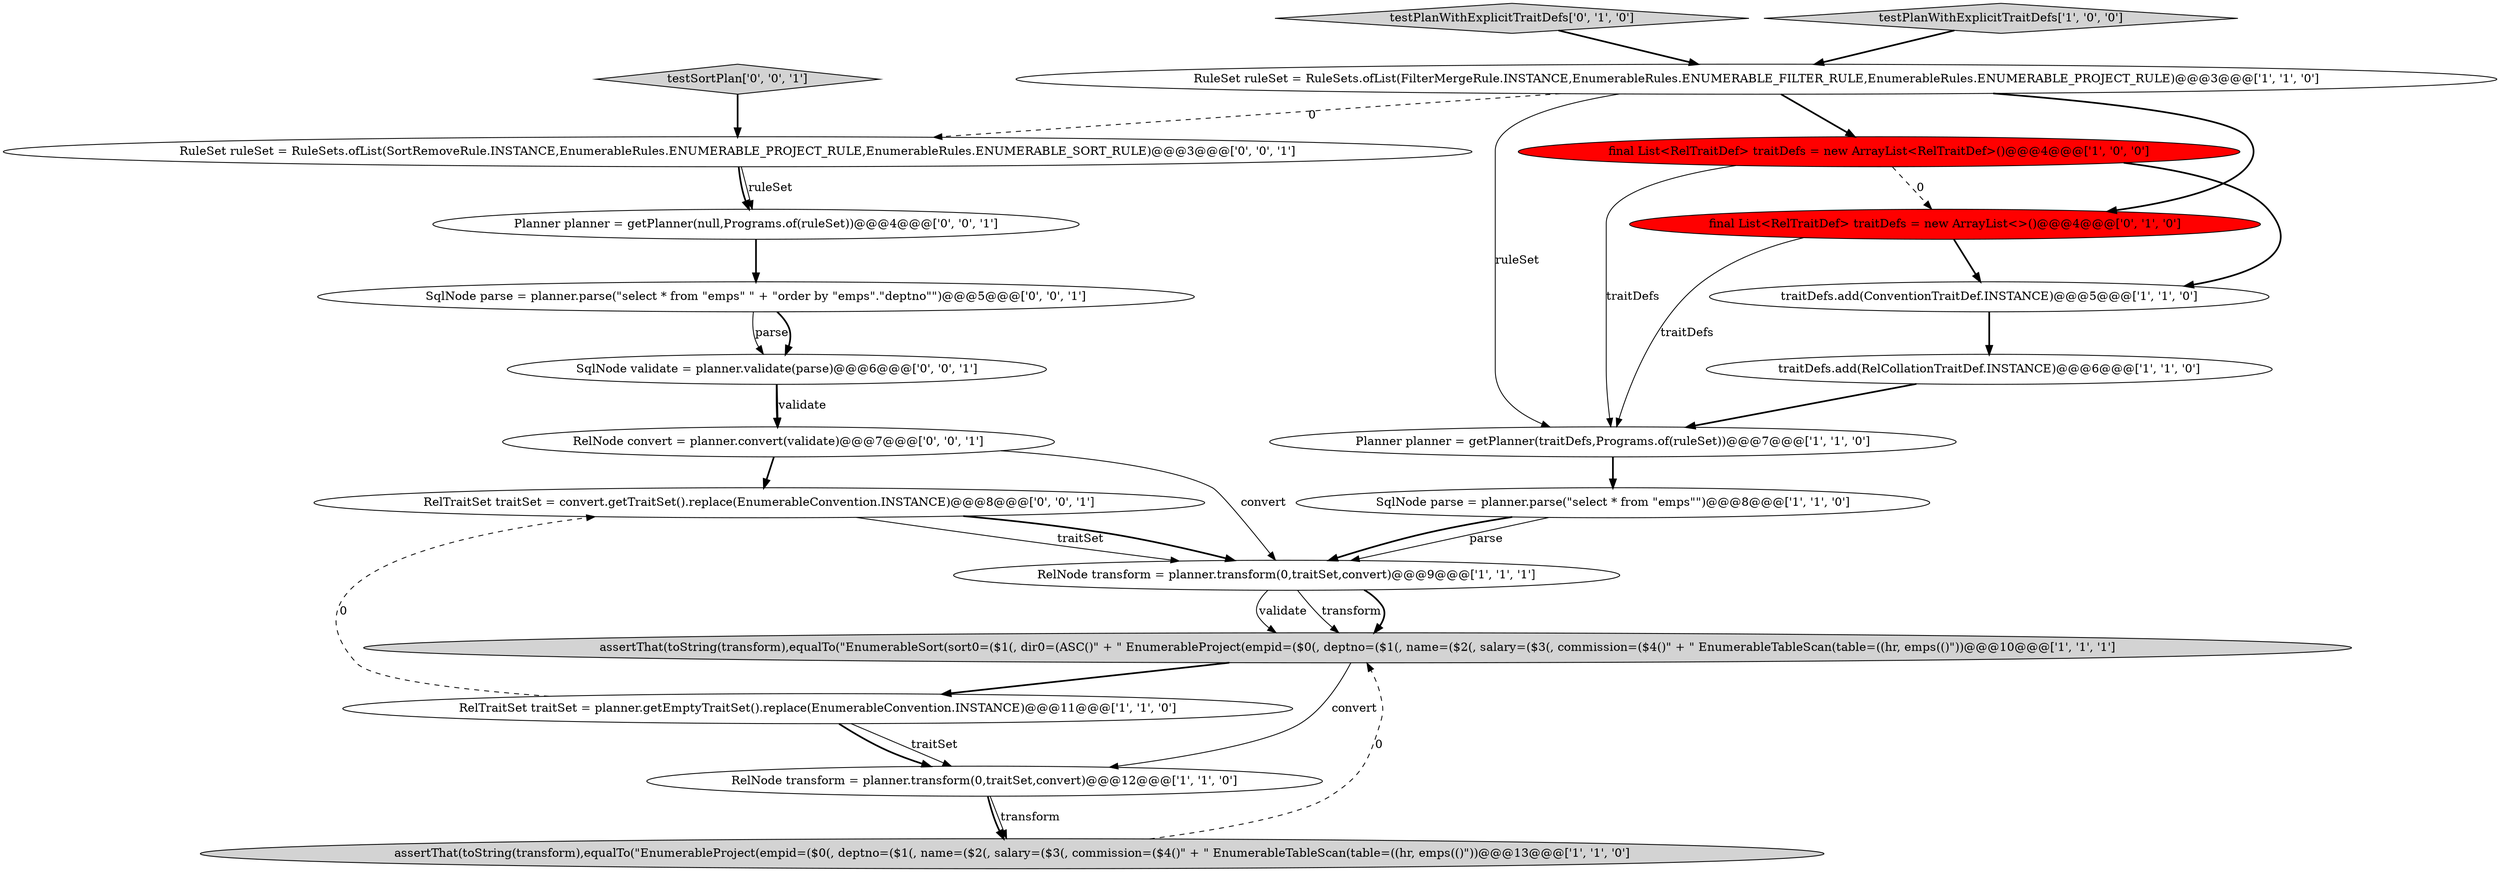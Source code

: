 digraph {
18 [style = filled, label = "RelNode convert = planner.convert(validate)@@@7@@@['0', '0', '1']", fillcolor = white, shape = ellipse image = "AAA0AAABBB3BBB"];
15 [style = filled, label = "RuleSet ruleSet = RuleSets.ofList(SortRemoveRule.INSTANCE,EnumerableRules.ENUMERABLE_PROJECT_RULE,EnumerableRules.ENUMERABLE_SORT_RULE)@@@3@@@['0', '0', '1']", fillcolor = white, shape = ellipse image = "AAA0AAABBB3BBB"];
5 [style = filled, label = "final List<RelTraitDef> traitDefs = new ArrayList<RelTraitDef>()@@@4@@@['1', '0', '0']", fillcolor = red, shape = ellipse image = "AAA1AAABBB1BBB"];
4 [style = filled, label = "assertThat(toString(transform),equalTo(\"EnumerableProject(empid=($0(, deptno=($1(, name=($2(, salary=($3(, commission=($4()\" + \" EnumerableTableScan(table=((hr, emps(()\"))@@@13@@@['1', '1', '0']", fillcolor = lightgray, shape = ellipse image = "AAA0AAABBB1BBB"];
17 [style = filled, label = "SqlNode parse = planner.parse(\"select * from \"emps\" \" + \"order by \"emps\".\"deptno\"\")@@@5@@@['0', '0', '1']", fillcolor = white, shape = ellipse image = "AAA0AAABBB3BBB"];
7 [style = filled, label = "assertThat(toString(transform),equalTo(\"EnumerableSort(sort0=($1(, dir0=(ASC()\" + \" EnumerableProject(empid=($0(, deptno=($1(, name=($2(, salary=($3(, commission=($4()\" + \" EnumerableTableScan(table=((hr, emps(()\"))@@@10@@@['1', '1', '1']", fillcolor = lightgray, shape = ellipse image = "AAA0AAABBB1BBB"];
12 [style = filled, label = "testPlanWithExplicitTraitDefs['0', '1', '0']", fillcolor = lightgray, shape = diamond image = "AAA0AAABBB2BBB"];
19 [style = filled, label = "Planner planner = getPlanner(null,Programs.of(ruleSet))@@@4@@@['0', '0', '1']", fillcolor = white, shape = ellipse image = "AAA0AAABBB3BBB"];
20 [style = filled, label = "RelTraitSet traitSet = convert.getTraitSet().replace(EnumerableConvention.INSTANCE)@@@8@@@['0', '0', '1']", fillcolor = white, shape = ellipse image = "AAA0AAABBB3BBB"];
2 [style = filled, label = "traitDefs.add(ConventionTraitDef.INSTANCE)@@@5@@@['1', '1', '0']", fillcolor = white, shape = ellipse image = "AAA0AAABBB1BBB"];
6 [style = filled, label = "testPlanWithExplicitTraitDefs['1', '0', '0']", fillcolor = lightgray, shape = diamond image = "AAA0AAABBB1BBB"];
9 [style = filled, label = "SqlNode parse = planner.parse(\"select * from \"emps\"\")@@@8@@@['1', '1', '0']", fillcolor = white, shape = ellipse image = "AAA0AAABBB1BBB"];
3 [style = filled, label = "RelNode transform = planner.transform(0,traitSet,convert)@@@9@@@['1', '1', '1']", fillcolor = white, shape = ellipse image = "AAA0AAABBB1BBB"];
10 [style = filled, label = "RelTraitSet traitSet = planner.getEmptyTraitSet().replace(EnumerableConvention.INSTANCE)@@@11@@@['1', '1', '0']", fillcolor = white, shape = ellipse image = "AAA0AAABBB1BBB"];
16 [style = filled, label = "SqlNode validate = planner.validate(parse)@@@6@@@['0', '0', '1']", fillcolor = white, shape = ellipse image = "AAA0AAABBB3BBB"];
0 [style = filled, label = "RuleSet ruleSet = RuleSets.ofList(FilterMergeRule.INSTANCE,EnumerableRules.ENUMERABLE_FILTER_RULE,EnumerableRules.ENUMERABLE_PROJECT_RULE)@@@3@@@['1', '1', '0']", fillcolor = white, shape = ellipse image = "AAA0AAABBB1BBB"];
14 [style = filled, label = "testSortPlan['0', '0', '1']", fillcolor = lightgray, shape = diamond image = "AAA0AAABBB3BBB"];
11 [style = filled, label = "Planner planner = getPlanner(traitDefs,Programs.of(ruleSet))@@@7@@@['1', '1', '0']", fillcolor = white, shape = ellipse image = "AAA0AAABBB1BBB"];
8 [style = filled, label = "RelNode transform = planner.transform(0,traitSet,convert)@@@12@@@['1', '1', '0']", fillcolor = white, shape = ellipse image = "AAA0AAABBB1BBB"];
13 [style = filled, label = "final List<RelTraitDef> traitDefs = new ArrayList<>()@@@4@@@['0', '1', '0']", fillcolor = red, shape = ellipse image = "AAA1AAABBB2BBB"];
1 [style = filled, label = "traitDefs.add(RelCollationTraitDef.INSTANCE)@@@6@@@['1', '1', '0']", fillcolor = white, shape = ellipse image = "AAA0AAABBB1BBB"];
5->13 [style = dashed, label="0"];
16->18 [style = bold, label=""];
5->11 [style = solid, label="traitDefs"];
8->4 [style = solid, label="transform"];
20->3 [style = solid, label="traitSet"];
0->13 [style = bold, label=""];
3->7 [style = solid, label="transform"];
7->10 [style = bold, label=""];
2->1 [style = bold, label=""];
0->15 [style = dashed, label="0"];
0->11 [style = solid, label="ruleSet"];
6->0 [style = bold, label=""];
20->3 [style = bold, label=""];
19->17 [style = bold, label=""];
10->8 [style = solid, label="traitSet"];
15->19 [style = bold, label=""];
11->9 [style = bold, label=""];
12->0 [style = bold, label=""];
15->19 [style = solid, label="ruleSet"];
17->16 [style = solid, label="parse"];
1->11 [style = bold, label=""];
7->8 [style = solid, label="convert"];
18->20 [style = bold, label=""];
5->2 [style = bold, label=""];
10->8 [style = bold, label=""];
3->7 [style = bold, label=""];
9->3 [style = solid, label="parse"];
4->7 [style = dashed, label="0"];
13->11 [style = solid, label="traitDefs"];
9->3 [style = bold, label=""];
10->20 [style = dashed, label="0"];
18->3 [style = solid, label="convert"];
14->15 [style = bold, label=""];
3->7 [style = solid, label="validate"];
8->4 [style = bold, label=""];
17->16 [style = bold, label=""];
0->5 [style = bold, label=""];
13->2 [style = bold, label=""];
16->18 [style = solid, label="validate"];
}
